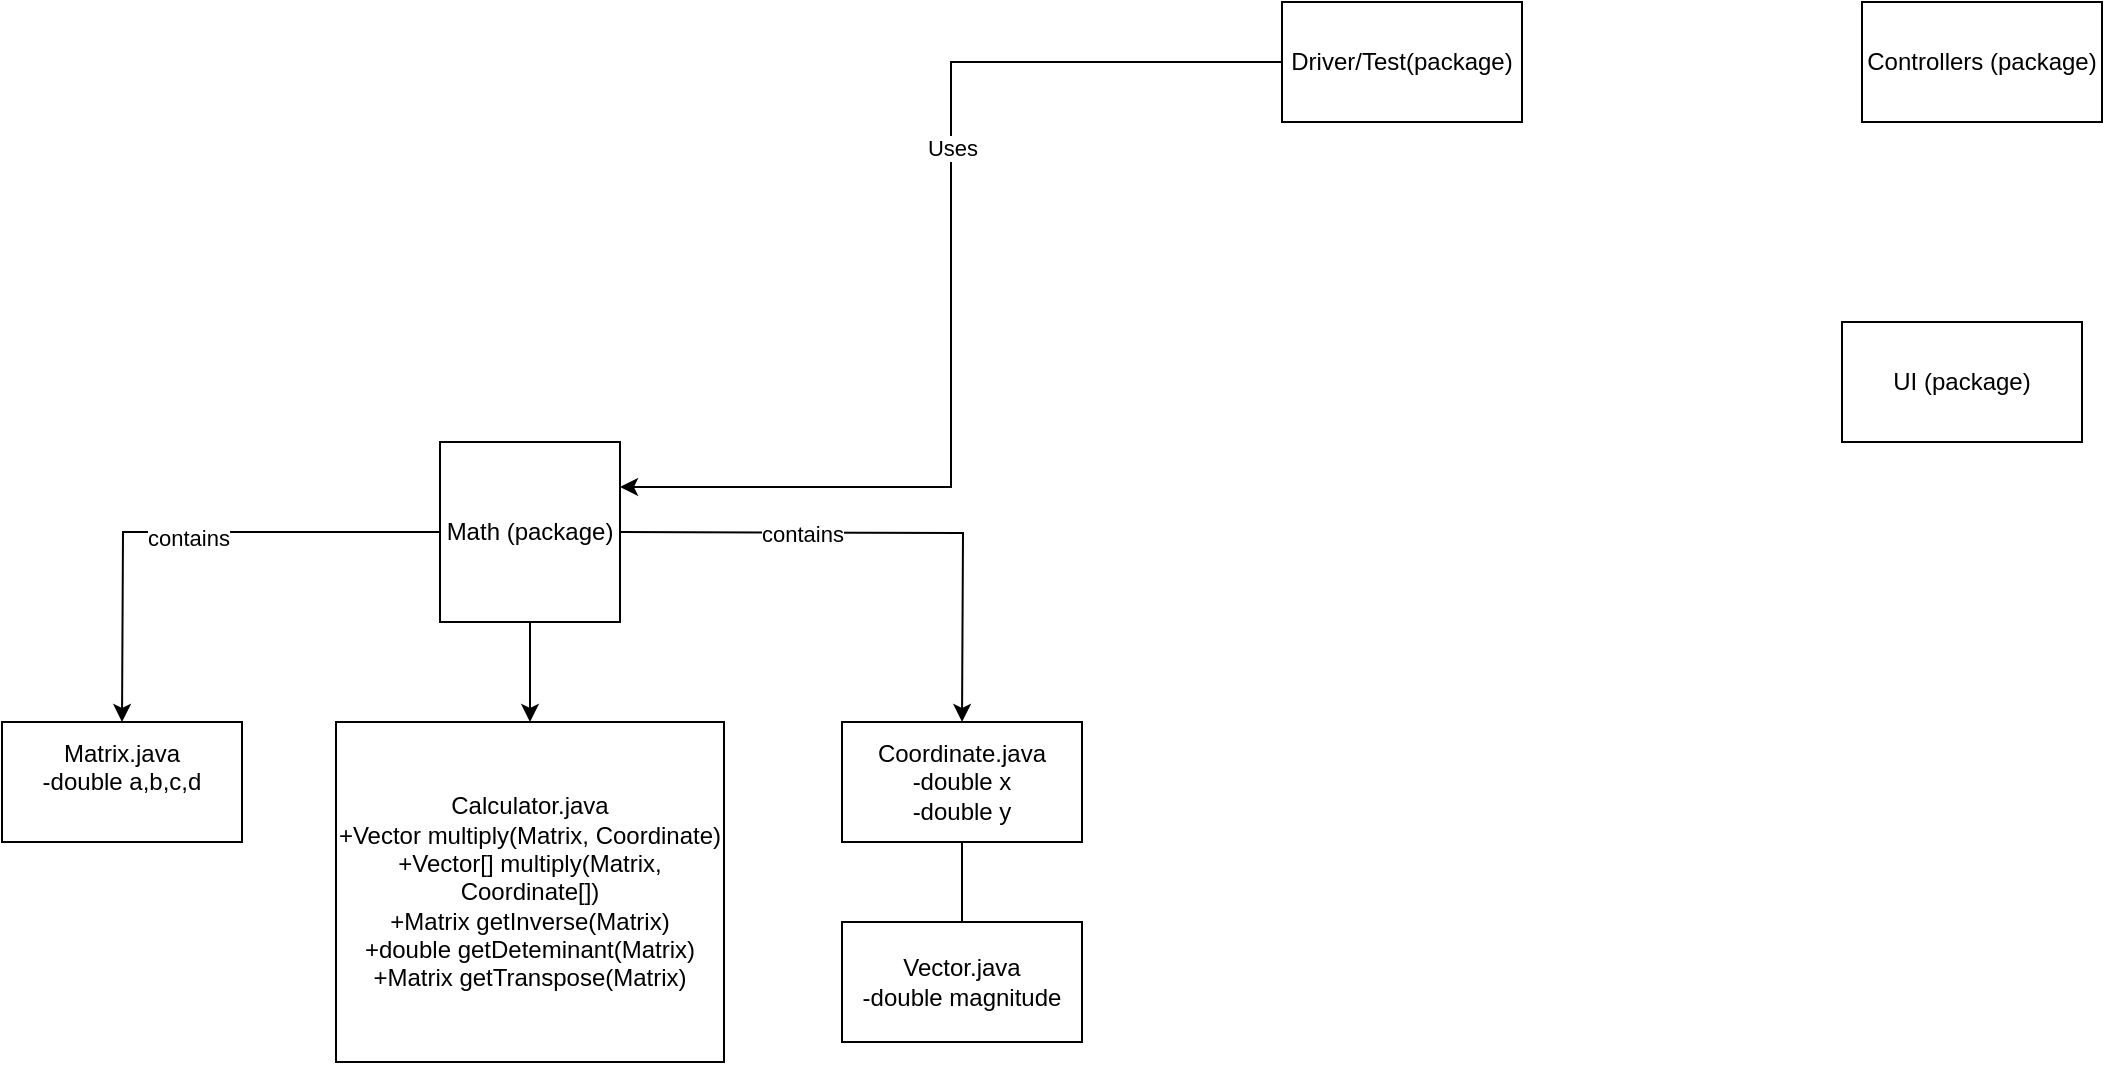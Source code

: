 <mxfile version="24.7.16">
  <diagram id="C5RBs43oDa-KdzZeNtuy" name="Page-1">
    <mxGraphModel dx="2514" dy="2080" grid="1" gridSize="10" guides="1" tooltips="1" connect="1" arrows="1" fold="1" page="1" pageScale="1" pageWidth="827" pageHeight="1169" math="0" shadow="0">
      <root>
        <mxCell id="WIyWlLk6GJQsqaUBKTNV-0" />
        <mxCell id="WIyWlLk6GJQsqaUBKTNV-1" parent="WIyWlLk6GJQsqaUBKTNV-0" />
        <mxCell id="U-8SNHVkmS-fnvo2k3dn-1" style="edgeStyle=orthogonalEdgeStyle;rounded=0;orthogonalLoop=1;jettySize=auto;html=1;" edge="1" parent="WIyWlLk6GJQsqaUBKTNV-1" source="U-8SNHVkmS-fnvo2k3dn-0">
          <mxGeometry relative="1" as="geometry">
            <mxPoint x="-300" as="targetPoint" />
          </mxGeometry>
        </mxCell>
        <mxCell id="U-8SNHVkmS-fnvo2k3dn-3" value="contains" style="edgeLabel;html=1;align=center;verticalAlign=middle;resizable=0;points=[];" vertex="1" connectable="0" parent="U-8SNHVkmS-fnvo2k3dn-1">
          <mxGeometry x="-0.006" y="3" relative="1" as="geometry">
            <mxPoint as="offset" />
          </mxGeometry>
        </mxCell>
        <mxCell id="U-8SNHVkmS-fnvo2k3dn-4" style="edgeStyle=orthogonalEdgeStyle;rounded=0;orthogonalLoop=1;jettySize=auto;html=1;entryX=0.5;entryY=0;entryDx=0;entryDy=0;" edge="1" parent="WIyWlLk6GJQsqaUBKTNV-1">
          <mxGeometry relative="1" as="geometry">
            <mxPoint x="120" y="-0.05" as="targetPoint" />
            <mxPoint x="-51" y="-94.997" as="sourcePoint" />
          </mxGeometry>
        </mxCell>
        <mxCell id="U-8SNHVkmS-fnvo2k3dn-5" value="contains" style="edgeLabel;html=1;align=center;verticalAlign=middle;resizable=0;points=[];" vertex="1" connectable="0" parent="U-8SNHVkmS-fnvo2k3dn-4">
          <mxGeometry x="-0.32" relative="1" as="geometry">
            <mxPoint as="offset" />
          </mxGeometry>
        </mxCell>
        <mxCell id="U-8SNHVkmS-fnvo2k3dn-10" style="edgeStyle=orthogonalEdgeStyle;rounded=0;orthogonalLoop=1;jettySize=auto;html=1;entryX=0.5;entryY=0;entryDx=0;entryDy=0;" edge="1" parent="WIyWlLk6GJQsqaUBKTNV-1" source="U-8SNHVkmS-fnvo2k3dn-0" target="U-8SNHVkmS-fnvo2k3dn-11">
          <mxGeometry relative="1" as="geometry">
            <mxPoint x="-96" y="90" as="targetPoint" />
          </mxGeometry>
        </mxCell>
        <mxCell id="U-8SNHVkmS-fnvo2k3dn-0" value="Math (package)" style="whiteSpace=wrap;html=1;aspect=fixed;" vertex="1" parent="WIyWlLk6GJQsqaUBKTNV-1">
          <mxGeometry x="-141" y="-140" width="90" height="90" as="geometry" />
        </mxCell>
        <mxCell id="U-8SNHVkmS-fnvo2k3dn-2" value="&lt;div&gt;Matrix.java&lt;/div&gt;&lt;div&gt;-double a,b,c,d&lt;/div&gt;&lt;div&gt;&lt;br&gt;&lt;/div&gt;" style="rounded=0;whiteSpace=wrap;html=1;" vertex="1" parent="WIyWlLk6GJQsqaUBKTNV-1">
          <mxGeometry x="-360" width="120" height="60" as="geometry" />
        </mxCell>
        <mxCell id="U-8SNHVkmS-fnvo2k3dn-7" style="edgeStyle=orthogonalEdgeStyle;rounded=0;orthogonalLoop=1;jettySize=auto;html=1;" edge="1" parent="WIyWlLk6GJQsqaUBKTNV-1" source="U-8SNHVkmS-fnvo2k3dn-6">
          <mxGeometry relative="1" as="geometry">
            <mxPoint x="120" y="150" as="targetPoint" />
          </mxGeometry>
        </mxCell>
        <mxCell id="U-8SNHVkmS-fnvo2k3dn-6" value="&lt;div&gt;Coordinate.java&lt;/div&gt;&lt;div&gt;-double x&lt;/div&gt;&lt;div&gt;-double y&lt;br&gt;&lt;/div&gt;" style="rounded=0;whiteSpace=wrap;html=1;" vertex="1" parent="WIyWlLk6GJQsqaUBKTNV-1">
          <mxGeometry x="60" width="120" height="60" as="geometry" />
        </mxCell>
        <mxCell id="U-8SNHVkmS-fnvo2k3dn-8" value="&lt;div&gt;Vector.java&lt;/div&gt;-double magnitude" style="rounded=0;whiteSpace=wrap;html=1;" vertex="1" parent="WIyWlLk6GJQsqaUBKTNV-1">
          <mxGeometry x="60" y="100" width="120" height="60" as="geometry" />
        </mxCell>
        <mxCell id="U-8SNHVkmS-fnvo2k3dn-11" value="&lt;div&gt;Calculator.java&lt;/div&gt;&lt;div&gt;+Vector multiply(Matrix, Coordinate)&lt;br&gt;&lt;/div&gt;&lt;div&gt;+Vector[] multiply(Matrix, Coordinate[])&lt;/div&gt;&lt;div&gt;+Matrix getInverse(Matrix)&lt;/div&gt;&lt;div&gt;+double getDeteminant(Matrix)&lt;/div&gt;&lt;div&gt;+Matrix getTranspose(Matrix)&lt;br&gt;&lt;/div&gt;" style="rounded=0;whiteSpace=wrap;html=1;" vertex="1" parent="WIyWlLk6GJQsqaUBKTNV-1">
          <mxGeometry x="-193" width="194" height="170" as="geometry" />
        </mxCell>
        <mxCell id="U-8SNHVkmS-fnvo2k3dn-14" style="edgeStyle=orthogonalEdgeStyle;rounded=0;orthogonalLoop=1;jettySize=auto;html=1;entryX=1;entryY=0.25;entryDx=0;entryDy=0;" edge="1" parent="WIyWlLk6GJQsqaUBKTNV-1" source="U-8SNHVkmS-fnvo2k3dn-12" target="U-8SNHVkmS-fnvo2k3dn-0">
          <mxGeometry relative="1" as="geometry" />
        </mxCell>
        <mxCell id="U-8SNHVkmS-fnvo2k3dn-15" value="Uses" style="edgeLabel;html=1;align=center;verticalAlign=middle;resizable=0;points=[];" vertex="1" connectable="0" parent="U-8SNHVkmS-fnvo2k3dn-14">
          <mxGeometry x="-0.234" relative="1" as="geometry">
            <mxPoint as="offset" />
          </mxGeometry>
        </mxCell>
        <mxCell id="U-8SNHVkmS-fnvo2k3dn-12" value="Driver/Test(package)" style="rounded=0;whiteSpace=wrap;html=1;" vertex="1" parent="WIyWlLk6GJQsqaUBKTNV-1">
          <mxGeometry x="280" y="-360" width="120" height="60" as="geometry" />
        </mxCell>
        <mxCell id="U-8SNHVkmS-fnvo2k3dn-13" value="Controllers (package)" style="rounded=0;whiteSpace=wrap;html=1;" vertex="1" parent="WIyWlLk6GJQsqaUBKTNV-1">
          <mxGeometry x="570" y="-360" width="120" height="60" as="geometry" />
        </mxCell>
        <mxCell id="U-8SNHVkmS-fnvo2k3dn-18" value="UI (package)" style="rounded=0;whiteSpace=wrap;html=1;" vertex="1" parent="WIyWlLk6GJQsqaUBKTNV-1">
          <mxGeometry x="560" y="-200" width="120" height="60" as="geometry" />
        </mxCell>
      </root>
    </mxGraphModel>
  </diagram>
</mxfile>
